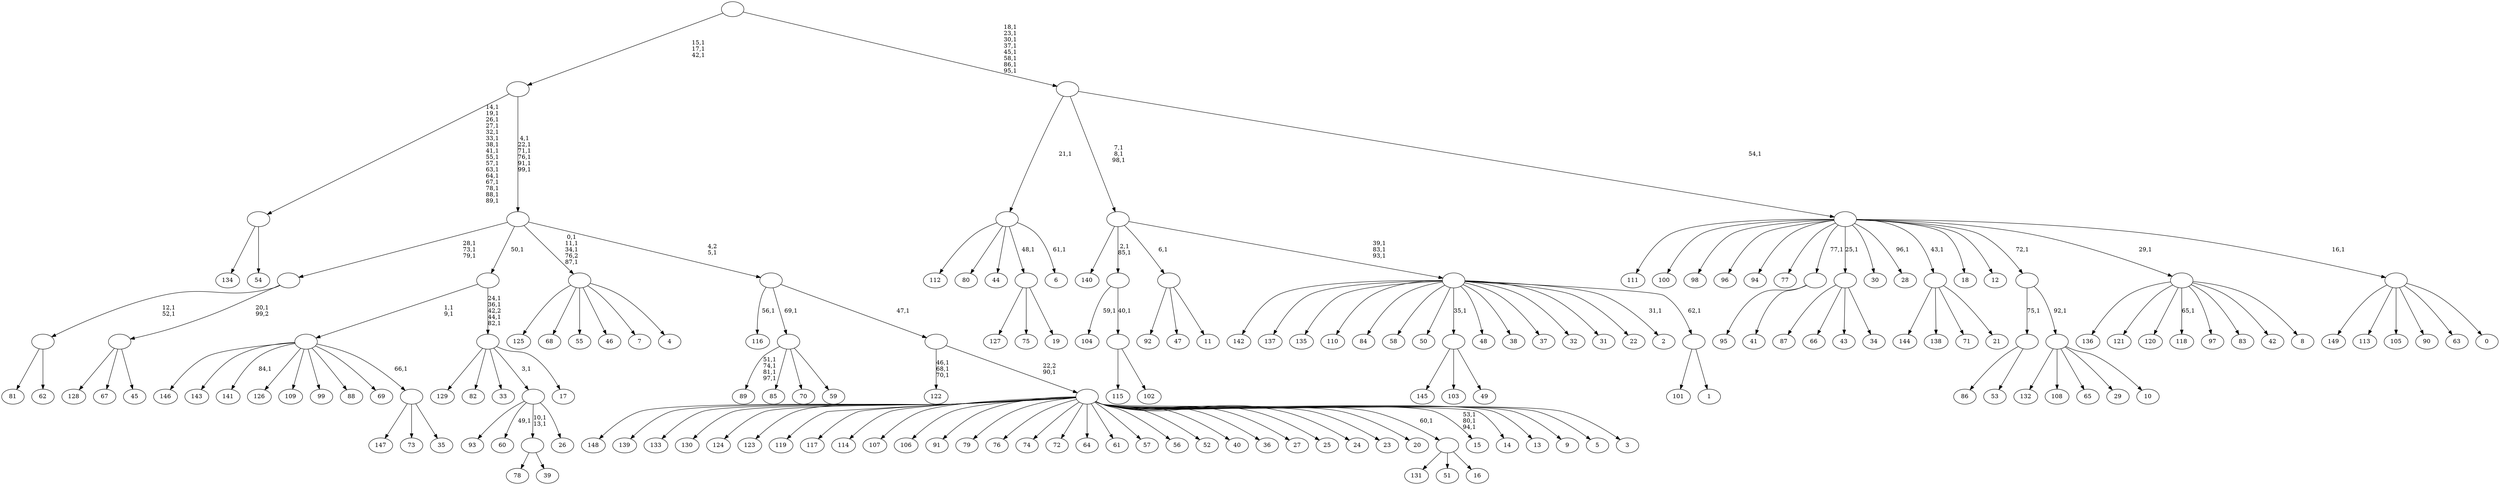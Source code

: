 digraph T {
	250 [label="149"]
	249 [label="148"]
	248 [label="147"]
	247 [label="146"]
	246 [label="145"]
	245 [label="144"]
	244 [label="143"]
	243 [label="142"]
	242 [label="141"]
	240 [label="140"]
	239 [label="139"]
	238 [label="138"]
	237 [label="137"]
	236 [label="136"]
	235 [label="135"]
	234 [label="134"]
	233 [label="133"]
	232 [label="132"]
	231 [label="131"]
	230 [label="130"]
	229 [label="129"]
	228 [label="128"]
	227 [label="127"]
	226 [label="126"]
	225 [label="125"]
	224 [label="124"]
	223 [label="123"]
	222 [label="122"]
	218 [label="121"]
	217 [label="120"]
	216 [label="119"]
	215 [label="118"]
	213 [label="117"]
	212 [label="116"]
	210 [label="115"]
	209 [label="114"]
	208 [label="113"]
	207 [label="112"]
	206 [label="111"]
	205 [label="110"]
	204 [label="109"]
	203 [label="108"]
	202 [label="107"]
	201 [label="106"]
	200 [label="105"]
	199 [label="104"]
	197 [label="103"]
	196 [label="102"]
	195 [label=""]
	194 [label=""]
	192 [label="101"]
	191 [label="100"]
	190 [label="99"]
	189 [label="98"]
	188 [label="97"]
	187 [label="96"]
	186 [label="95"]
	185 [label="94"]
	184 [label="93"]
	183 [label="92"]
	182 [label="91"]
	181 [label="90"]
	180 [label="89"]
	175 [label="88"]
	174 [label="87"]
	173 [label="86"]
	172 [label="85"]
	171 [label="84"]
	170 [label="83"]
	169 [label="82"]
	168 [label="81"]
	167 [label="80"]
	166 [label="79"]
	165 [label="78"]
	164 [label="77"]
	163 [label="76"]
	162 [label="75"]
	161 [label="74"]
	160 [label="73"]
	159 [label="72"]
	158 [label="71"]
	157 [label="70"]
	156 [label="69"]
	155 [label="68"]
	154 [label="67"]
	153 [label="66"]
	152 [label="65"]
	151 [label="64"]
	150 [label="63"]
	149 [label="62"]
	148 [label=""]
	146 [label="61"]
	145 [label="60"]
	143 [label="59"]
	142 [label=""]
	141 [label="58"]
	140 [label="57"]
	139 [label="56"]
	138 [label="55"]
	137 [label="54"]
	136 [label=""]
	120 [label="53"]
	119 [label=""]
	118 [label="52"]
	117 [label="51"]
	116 [label="50"]
	115 [label="49"]
	114 [label=""]
	113 [label="48"]
	112 [label="47"]
	111 [label="46"]
	110 [label="45"]
	109 [label=""]
	108 [label=""]
	105 [label="44"]
	104 [label="43"]
	103 [label="42"]
	102 [label="41"]
	101 [label=""]
	100 [label="40"]
	99 [label="39"]
	98 [label=""]
	96 [label="38"]
	95 [label="37"]
	94 [label="36"]
	93 [label="35"]
	92 [label=""]
	91 [label=""]
	89 [label="34"]
	88 [label=""]
	87 [label="33"]
	86 [label="32"]
	85 [label="31"]
	84 [label="30"]
	83 [label="29"]
	82 [label="28"]
	80 [label="27"]
	79 [label="26"]
	78 [label=""]
	77 [label="25"]
	76 [label="24"]
	75 [label="23"]
	74 [label="22"]
	73 [label="21"]
	72 [label=""]
	71 [label="20"]
	70 [label="19"]
	69 [label=""]
	68 [label="18"]
	67 [label="17"]
	66 [label=""]
	62 [label=""]
	61 [label="16"]
	60 [label=""]
	59 [label="15"]
	55 [label="14"]
	54 [label="13"]
	53 [label="12"]
	52 [label="11"]
	51 [label=""]
	50 [label="10"]
	49 [label=""]
	48 [label=""]
	47 [label="9"]
	46 [label="8"]
	45 [label=""]
	44 [label="7"]
	43 [label="6"]
	41 [label=""]
	40 [label="5"]
	39 [label="4"]
	38 [label=""]
	34 [label="3"]
	33 [label=""]
	32 [label=""]
	31 [label=""]
	30 [label=""]
	24 [label=""]
	21 [label="2"]
	19 [label="1"]
	18 [label=""]
	17 [label=""]
	14 [label=""]
	11 [label="0"]
	10 [label=""]
	9 [label=""]
	8 [label=""]
	0 [label=""]
	195 -> 210 [label=""]
	195 -> 196 [label=""]
	194 -> 199 [label="59,1"]
	194 -> 195 [label="40,1"]
	148 -> 168 [label=""]
	148 -> 149 [label=""]
	142 -> 180 [label="51,1\n74,1\n81,1\n97,1"]
	142 -> 172 [label=""]
	142 -> 157 [label=""]
	142 -> 143 [label=""]
	136 -> 234 [label=""]
	136 -> 137 [label=""]
	119 -> 173 [label=""]
	119 -> 120 [label=""]
	114 -> 246 [label=""]
	114 -> 197 [label=""]
	114 -> 115 [label=""]
	109 -> 228 [label=""]
	109 -> 154 [label=""]
	109 -> 110 [label=""]
	108 -> 148 [label="12,1\n52,1"]
	108 -> 109 [label="20,1\n99,2"]
	101 -> 186 [label=""]
	101 -> 102 [label=""]
	98 -> 165 [label=""]
	98 -> 99 [label=""]
	92 -> 248 [label=""]
	92 -> 160 [label=""]
	92 -> 93 [label=""]
	91 -> 242 [label="84,1"]
	91 -> 247 [label=""]
	91 -> 244 [label=""]
	91 -> 226 [label=""]
	91 -> 204 [label=""]
	91 -> 190 [label=""]
	91 -> 175 [label=""]
	91 -> 156 [label=""]
	91 -> 92 [label="66,1"]
	88 -> 174 [label=""]
	88 -> 153 [label=""]
	88 -> 104 [label=""]
	88 -> 89 [label=""]
	78 -> 98 [label="10,1\n13,1"]
	78 -> 145 [label="49,1"]
	78 -> 184 [label=""]
	78 -> 79 [label=""]
	72 -> 245 [label=""]
	72 -> 238 [label=""]
	72 -> 158 [label=""]
	72 -> 73 [label=""]
	69 -> 227 [label=""]
	69 -> 162 [label=""]
	69 -> 70 [label=""]
	66 -> 229 [label=""]
	66 -> 169 [label=""]
	66 -> 87 [label=""]
	66 -> 78 [label="3,1"]
	66 -> 67 [label=""]
	62 -> 66 [label="24,1\n36,1\n42,2\n44,1\n82,1"]
	62 -> 91 [label="1,1\n9,1"]
	60 -> 231 [label=""]
	60 -> 117 [label=""]
	60 -> 61 [label=""]
	51 -> 183 [label=""]
	51 -> 112 [label=""]
	51 -> 52 [label=""]
	49 -> 232 [label=""]
	49 -> 203 [label=""]
	49 -> 152 [label=""]
	49 -> 83 [label=""]
	49 -> 50 [label=""]
	48 -> 119 [label="75,1"]
	48 -> 49 [label="92,1"]
	45 -> 215 [label="65,1"]
	45 -> 236 [label=""]
	45 -> 218 [label=""]
	45 -> 217 [label=""]
	45 -> 188 [label=""]
	45 -> 170 [label=""]
	45 -> 103 [label=""]
	45 -> 46 [label=""]
	41 -> 43 [label="61,1"]
	41 -> 207 [label=""]
	41 -> 167 [label=""]
	41 -> 105 [label=""]
	41 -> 69 [label="48,1"]
	38 -> 225 [label=""]
	38 -> 155 [label=""]
	38 -> 138 [label=""]
	38 -> 111 [label=""]
	38 -> 44 [label=""]
	38 -> 39 [label=""]
	33 -> 59 [label="53,1\n80,1\n94,1"]
	33 -> 249 [label=""]
	33 -> 239 [label=""]
	33 -> 233 [label=""]
	33 -> 230 [label=""]
	33 -> 224 [label=""]
	33 -> 223 [label=""]
	33 -> 216 [label=""]
	33 -> 213 [label=""]
	33 -> 209 [label=""]
	33 -> 202 [label=""]
	33 -> 201 [label=""]
	33 -> 182 [label=""]
	33 -> 166 [label=""]
	33 -> 163 [label=""]
	33 -> 161 [label=""]
	33 -> 159 [label=""]
	33 -> 151 [label=""]
	33 -> 146 [label=""]
	33 -> 140 [label=""]
	33 -> 139 [label=""]
	33 -> 118 [label=""]
	33 -> 100 [label=""]
	33 -> 94 [label=""]
	33 -> 80 [label=""]
	33 -> 77 [label=""]
	33 -> 76 [label=""]
	33 -> 75 [label=""]
	33 -> 71 [label=""]
	33 -> 60 [label="60,1"]
	33 -> 55 [label=""]
	33 -> 54 [label=""]
	33 -> 47 [label=""]
	33 -> 40 [label=""]
	33 -> 34 [label=""]
	32 -> 222 [label="46,1\n68,1\n70,1"]
	32 -> 33 [label="22,2\n90,1"]
	31 -> 212 [label="56,1"]
	31 -> 142 [label="69,1"]
	31 -> 32 [label="47,1"]
	30 -> 38 [label="0,1\n11,1\n34,1\n76,2\n87,1"]
	30 -> 108 [label="28,1\n73,1\n79,1"]
	30 -> 62 [label="50,1"]
	30 -> 31 [label="4,2\n5,1"]
	24 -> 30 [label="4,1\n22,1\n71,1\n76,1\n91,1\n99,1"]
	24 -> 136 [label="14,1\n19,1\n26,1\n27,1\n32,1\n33,1\n38,1\n41,1\n55,1\n57,1\n63,1\n64,1\n67,1\n78,1\n88,1\n89,1"]
	18 -> 192 [label=""]
	18 -> 19 [label=""]
	17 -> 21 [label="31,1"]
	17 -> 243 [label=""]
	17 -> 237 [label=""]
	17 -> 235 [label=""]
	17 -> 205 [label=""]
	17 -> 171 [label=""]
	17 -> 141 [label=""]
	17 -> 116 [label=""]
	17 -> 114 [label="35,1"]
	17 -> 113 [label=""]
	17 -> 96 [label=""]
	17 -> 95 [label=""]
	17 -> 86 [label=""]
	17 -> 85 [label=""]
	17 -> 74 [label=""]
	17 -> 18 [label="62,1"]
	14 -> 17 [label="39,1\n83,1\n93,1"]
	14 -> 194 [label="2,1\n85,1"]
	14 -> 240 [label=""]
	14 -> 51 [label="6,1"]
	10 -> 250 [label=""]
	10 -> 208 [label=""]
	10 -> 200 [label=""]
	10 -> 181 [label=""]
	10 -> 150 [label=""]
	10 -> 11 [label=""]
	9 -> 82 [label="96,1"]
	9 -> 206 [label=""]
	9 -> 191 [label=""]
	9 -> 189 [label=""]
	9 -> 187 [label=""]
	9 -> 185 [label=""]
	9 -> 164 [label=""]
	9 -> 101 [label="77,1"]
	9 -> 88 [label="25,1"]
	9 -> 84 [label=""]
	9 -> 72 [label="43,1"]
	9 -> 68 [label=""]
	9 -> 53 [label=""]
	9 -> 48 [label="72,1"]
	9 -> 45 [label="29,1"]
	9 -> 10 [label="16,1"]
	8 -> 14 [label="7,1\n8,1\n98,1"]
	8 -> 41 [label="21,1"]
	8 -> 9 [label="54,1"]
	0 -> 8 [label="18,1\n23,1\n30,1\n37,1\n45,1\n58,1\n86,1\n95,1"]
	0 -> 24 [label="15,1\n17,1\n42,1"]
}
